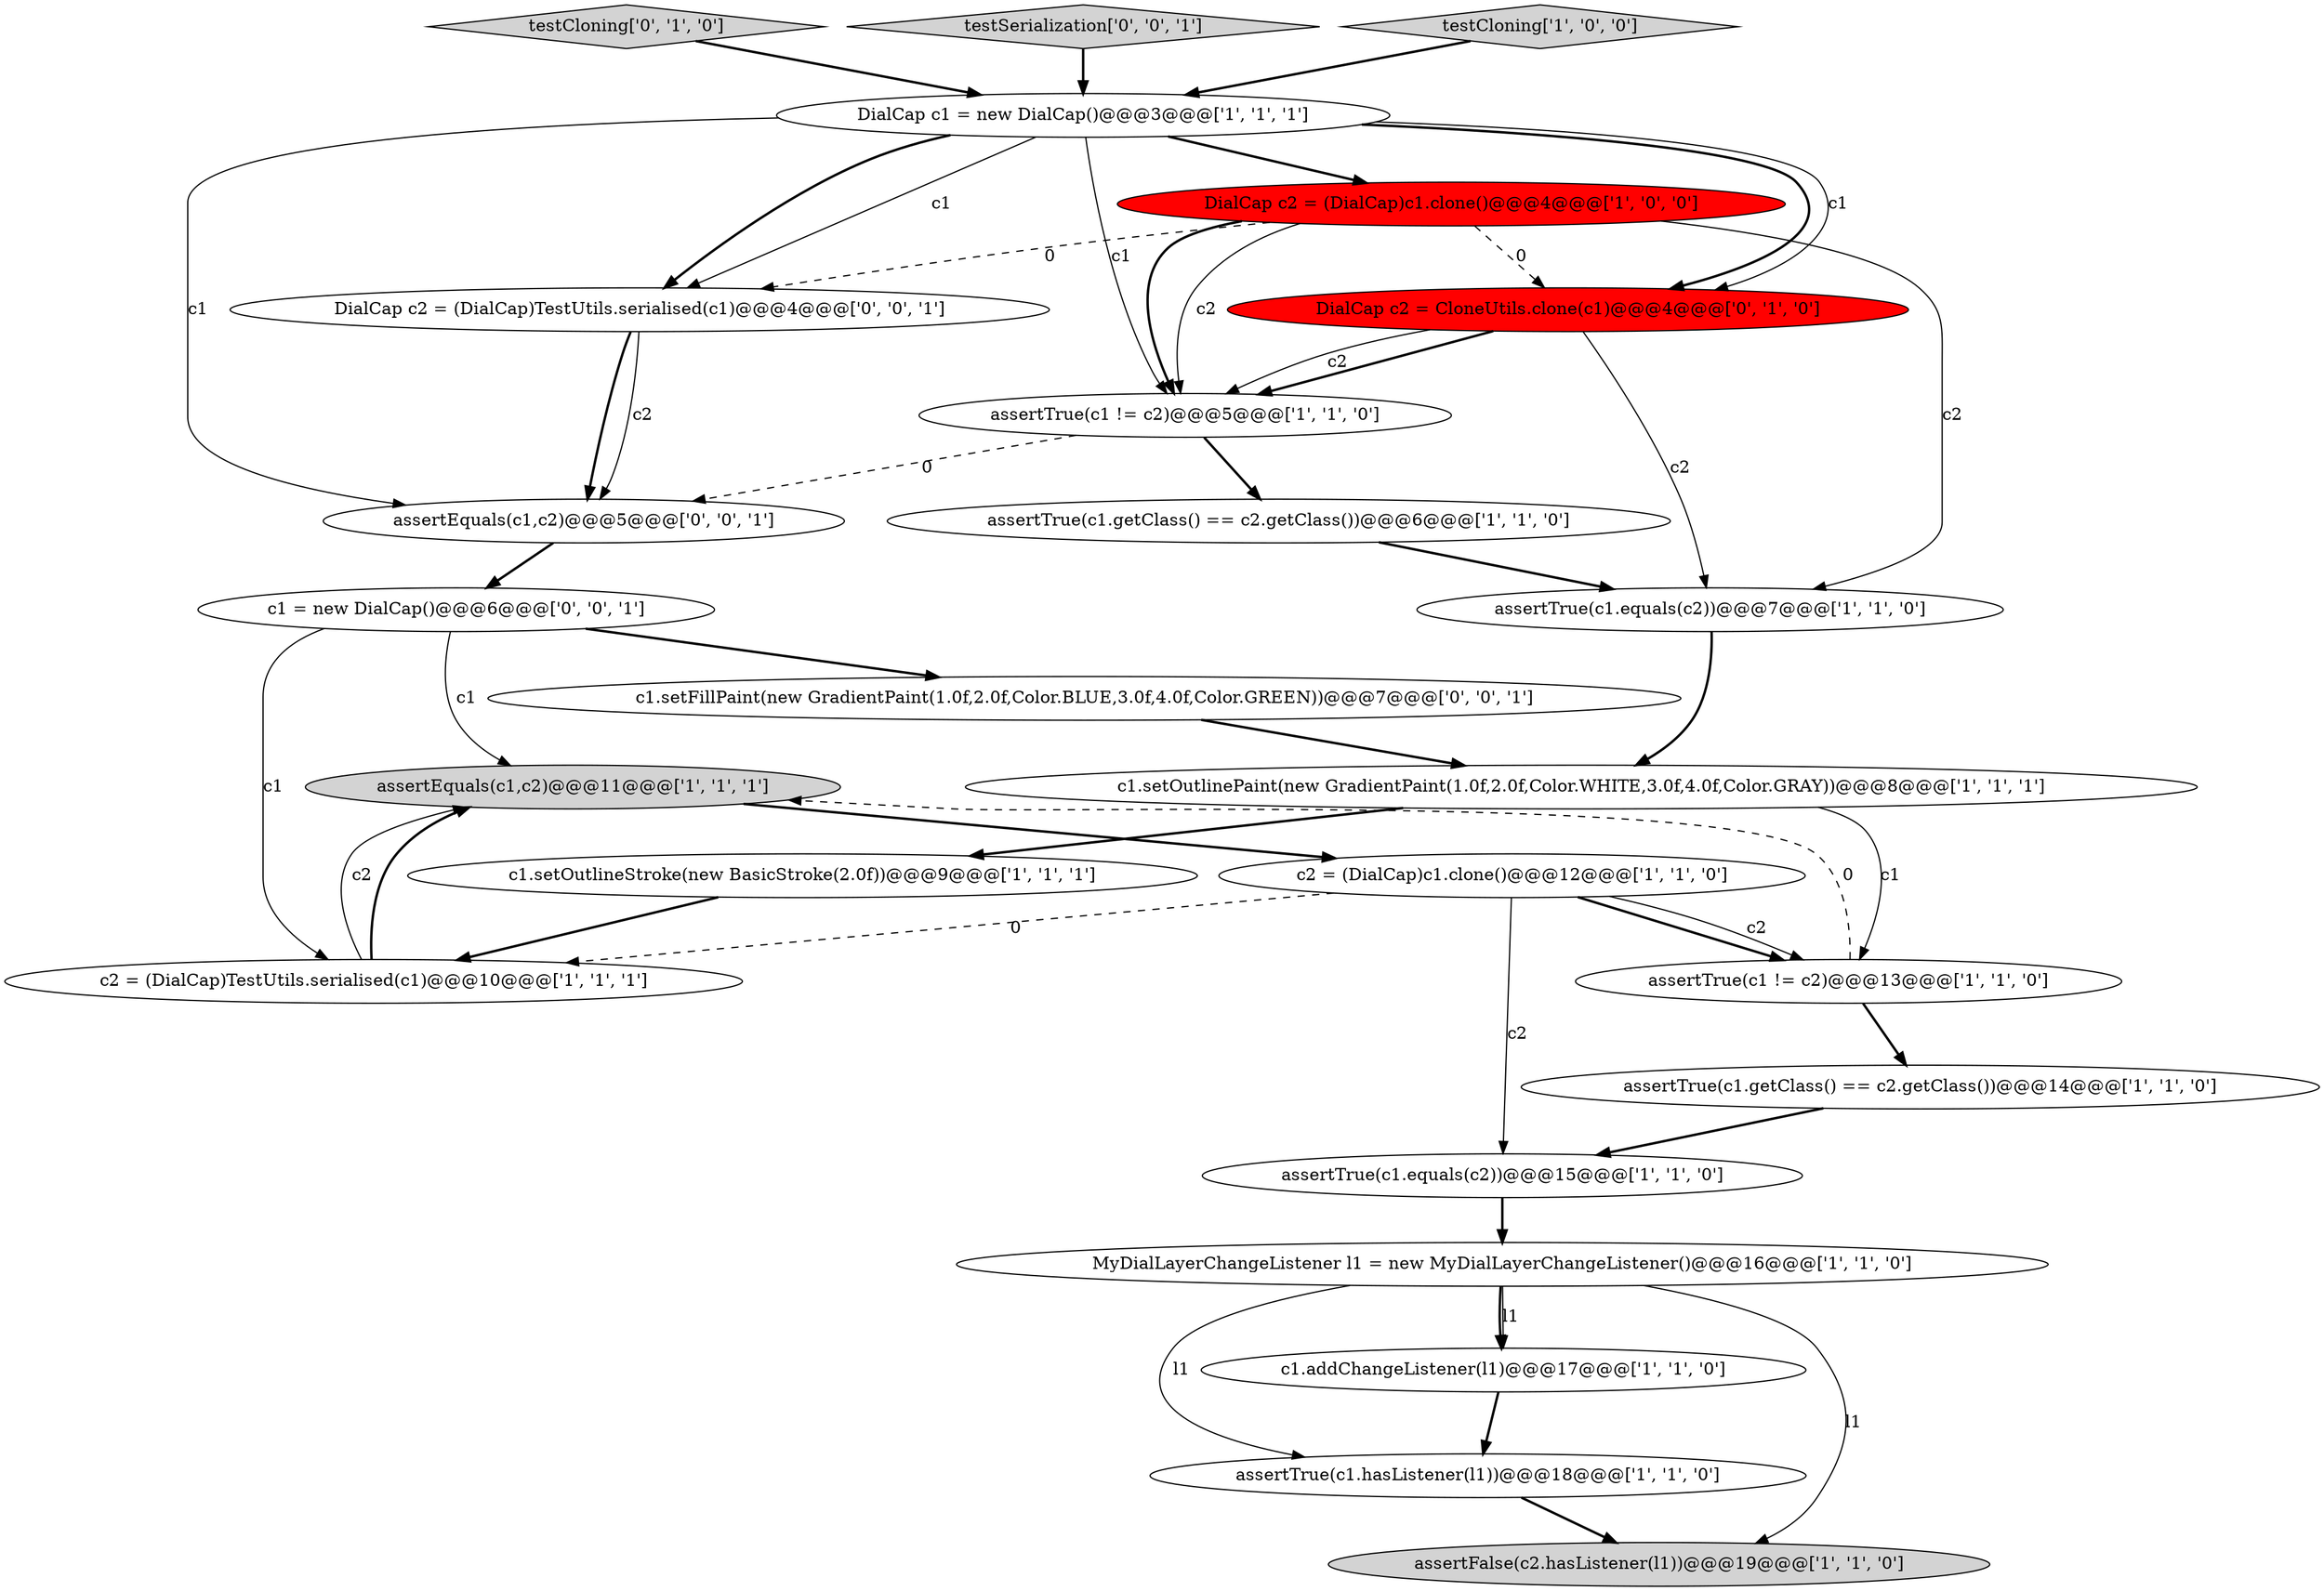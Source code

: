 digraph {
21 [style = filled, label = "assertEquals(c1,c2)@@@5@@@['0', '0', '1']", fillcolor = white, shape = ellipse image = "AAA0AAABBB3BBB"];
22 [style = filled, label = "DialCap c2 = (DialCap)TestUtils.serialised(c1)@@@4@@@['0', '0', '1']", fillcolor = white, shape = ellipse image = "AAA0AAABBB3BBB"];
16 [style = filled, label = "DialCap c1 = new DialCap()@@@3@@@['1', '1', '1']", fillcolor = white, shape = ellipse image = "AAA0AAABBB1BBB"];
4 [style = filled, label = "assertTrue(c1.equals(c2))@@@7@@@['1', '1', '0']", fillcolor = white, shape = ellipse image = "AAA0AAABBB1BBB"];
9 [style = filled, label = "c1.addChangeListener(l1)@@@17@@@['1', '1', '0']", fillcolor = white, shape = ellipse image = "AAA0AAABBB1BBB"];
15 [style = filled, label = "c2 = (DialCap)c1.clone()@@@12@@@['1', '1', '0']", fillcolor = white, shape = ellipse image = "AAA0AAABBB1BBB"];
13 [style = filled, label = "assertTrue(c1 != c2)@@@13@@@['1', '1', '0']", fillcolor = white, shape = ellipse image = "AAA0AAABBB1BBB"];
24 [style = filled, label = "c1 = new DialCap()@@@6@@@['0', '0', '1']", fillcolor = white, shape = ellipse image = "AAA0AAABBB3BBB"];
1 [style = filled, label = "c1.setOutlineStroke(new BasicStroke(2.0f))@@@9@@@['1', '1', '1']", fillcolor = white, shape = ellipse image = "AAA0AAABBB1BBB"];
12 [style = filled, label = "assertTrue(c1.getClass() == c2.getClass())@@@6@@@['1', '1', '0']", fillcolor = white, shape = ellipse image = "AAA0AAABBB1BBB"];
11 [style = filled, label = "assertTrue(c1 != c2)@@@5@@@['1', '1', '0']", fillcolor = white, shape = ellipse image = "AAA0AAABBB1BBB"];
19 [style = filled, label = "testCloning['0', '1', '0']", fillcolor = lightgray, shape = diamond image = "AAA0AAABBB2BBB"];
3 [style = filled, label = "assertEquals(c1,c2)@@@11@@@['1', '1', '1']", fillcolor = lightgray, shape = ellipse image = "AAA0AAABBB1BBB"];
23 [style = filled, label = "c1.setFillPaint(new GradientPaint(1.0f,2.0f,Color.BLUE,3.0f,4.0f,Color.GREEN))@@@7@@@['0', '0', '1']", fillcolor = white, shape = ellipse image = "AAA0AAABBB3BBB"];
7 [style = filled, label = "c2 = (DialCap)TestUtils.serialised(c1)@@@10@@@['1', '1', '1']", fillcolor = white, shape = ellipse image = "AAA0AAABBB1BBB"];
20 [style = filled, label = "testSerialization['0', '0', '1']", fillcolor = lightgray, shape = diamond image = "AAA0AAABBB3BBB"];
18 [style = filled, label = "DialCap c2 = CloneUtils.clone(c1)@@@4@@@['0', '1', '0']", fillcolor = red, shape = ellipse image = "AAA1AAABBB2BBB"];
2 [style = filled, label = "assertTrue(c1.equals(c2))@@@15@@@['1', '1', '0']", fillcolor = white, shape = ellipse image = "AAA0AAABBB1BBB"];
8 [style = filled, label = "assertTrue(c1.hasListener(l1))@@@18@@@['1', '1', '0']", fillcolor = white, shape = ellipse image = "AAA0AAABBB1BBB"];
5 [style = filled, label = "c1.setOutlinePaint(new GradientPaint(1.0f,2.0f,Color.WHITE,3.0f,4.0f,Color.GRAY))@@@8@@@['1', '1', '1']", fillcolor = white, shape = ellipse image = "AAA0AAABBB1BBB"];
10 [style = filled, label = "testCloning['1', '0', '0']", fillcolor = lightgray, shape = diamond image = "AAA0AAABBB1BBB"];
0 [style = filled, label = "DialCap c2 = (DialCap)c1.clone()@@@4@@@['1', '0', '0']", fillcolor = red, shape = ellipse image = "AAA1AAABBB1BBB"];
17 [style = filled, label = "MyDialLayerChangeListener l1 = new MyDialLayerChangeListener()@@@16@@@['1', '1', '0']", fillcolor = white, shape = ellipse image = "AAA0AAABBB1BBB"];
14 [style = filled, label = "assertFalse(c2.hasListener(l1))@@@19@@@['1', '1', '0']", fillcolor = lightgray, shape = ellipse image = "AAA0AAABBB1BBB"];
6 [style = filled, label = "assertTrue(c1.getClass() == c2.getClass())@@@14@@@['1', '1', '0']", fillcolor = white, shape = ellipse image = "AAA0AAABBB1BBB"];
2->17 [style = bold, label=""];
16->0 [style = bold, label=""];
15->13 [style = bold, label=""];
16->18 [style = bold, label=""];
23->5 [style = bold, label=""];
18->4 [style = solid, label="c2"];
17->9 [style = bold, label=""];
18->11 [style = bold, label=""];
15->13 [style = solid, label="c2"];
24->7 [style = solid, label="c1"];
22->21 [style = bold, label=""];
18->11 [style = solid, label="c2"];
8->14 [style = bold, label=""];
0->11 [style = bold, label=""];
17->14 [style = solid, label="l1"];
22->21 [style = solid, label="c2"];
11->12 [style = bold, label=""];
3->15 [style = bold, label=""];
21->24 [style = bold, label=""];
24->3 [style = solid, label="c1"];
0->4 [style = solid, label="c2"];
5->13 [style = solid, label="c1"];
16->22 [style = bold, label=""];
9->8 [style = bold, label=""];
1->7 [style = bold, label=""];
0->22 [style = dashed, label="0"];
7->3 [style = bold, label=""];
13->3 [style = dashed, label="0"];
17->8 [style = solid, label="l1"];
19->16 [style = bold, label=""];
6->2 [style = bold, label=""];
16->18 [style = solid, label="c1"];
5->1 [style = bold, label=""];
20->16 [style = bold, label=""];
10->16 [style = bold, label=""];
12->4 [style = bold, label=""];
0->11 [style = solid, label="c2"];
15->7 [style = dashed, label="0"];
16->22 [style = solid, label="c1"];
0->18 [style = dashed, label="0"];
7->3 [style = solid, label="c2"];
17->9 [style = solid, label="l1"];
16->11 [style = solid, label="c1"];
15->2 [style = solid, label="c2"];
13->6 [style = bold, label=""];
16->21 [style = solid, label="c1"];
4->5 [style = bold, label=""];
24->23 [style = bold, label=""];
11->21 [style = dashed, label="0"];
}
